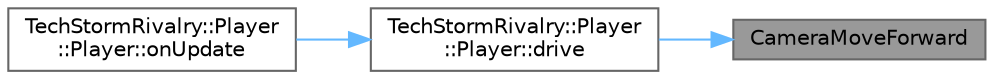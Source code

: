 digraph "CameraMoveForward"
{
 // LATEX_PDF_SIZE
  bgcolor="transparent";
  edge [fontname=Helvetica,fontsize=10,labelfontname=Helvetica,labelfontsize=10];
  node [fontname=Helvetica,fontsize=10,shape=box,height=0.2,width=0.4];
  rankdir="RL";
  Node1 [id="Node000001",label="CameraMoveForward",height=0.2,width=0.4,color="gray40", fillcolor="grey60", style="filled", fontcolor="black",tooltip=" "];
  Node1 -> Node2 [id="edge1_Node000001_Node000002",dir="back",color="steelblue1",style="solid",tooltip=" "];
  Node2 [id="Node000002",label="TechStormRivalry::Player\l::Player::drive",height=0.2,width=0.4,color="grey40", fillcolor="white", style="filled",URL="$class_tech_storm_rivalry_1_1_player_1_1_player.html#a5329a03391b398a0560051b798b95d16",tooltip=" "];
  Node2 -> Node3 [id="edge2_Node000002_Node000003",dir="back",color="steelblue1",style="solid",tooltip=" "];
  Node3 [id="Node000003",label="TechStormRivalry::Player\l::Player::onUpdate",height=0.2,width=0.4,color="grey40", fillcolor="white", style="filled",URL="$class_tech_storm_rivalry_1_1_player_1_1_player.html#a9eccfe7f80715de6e023bc46972dd748",tooltip=" "];
}
